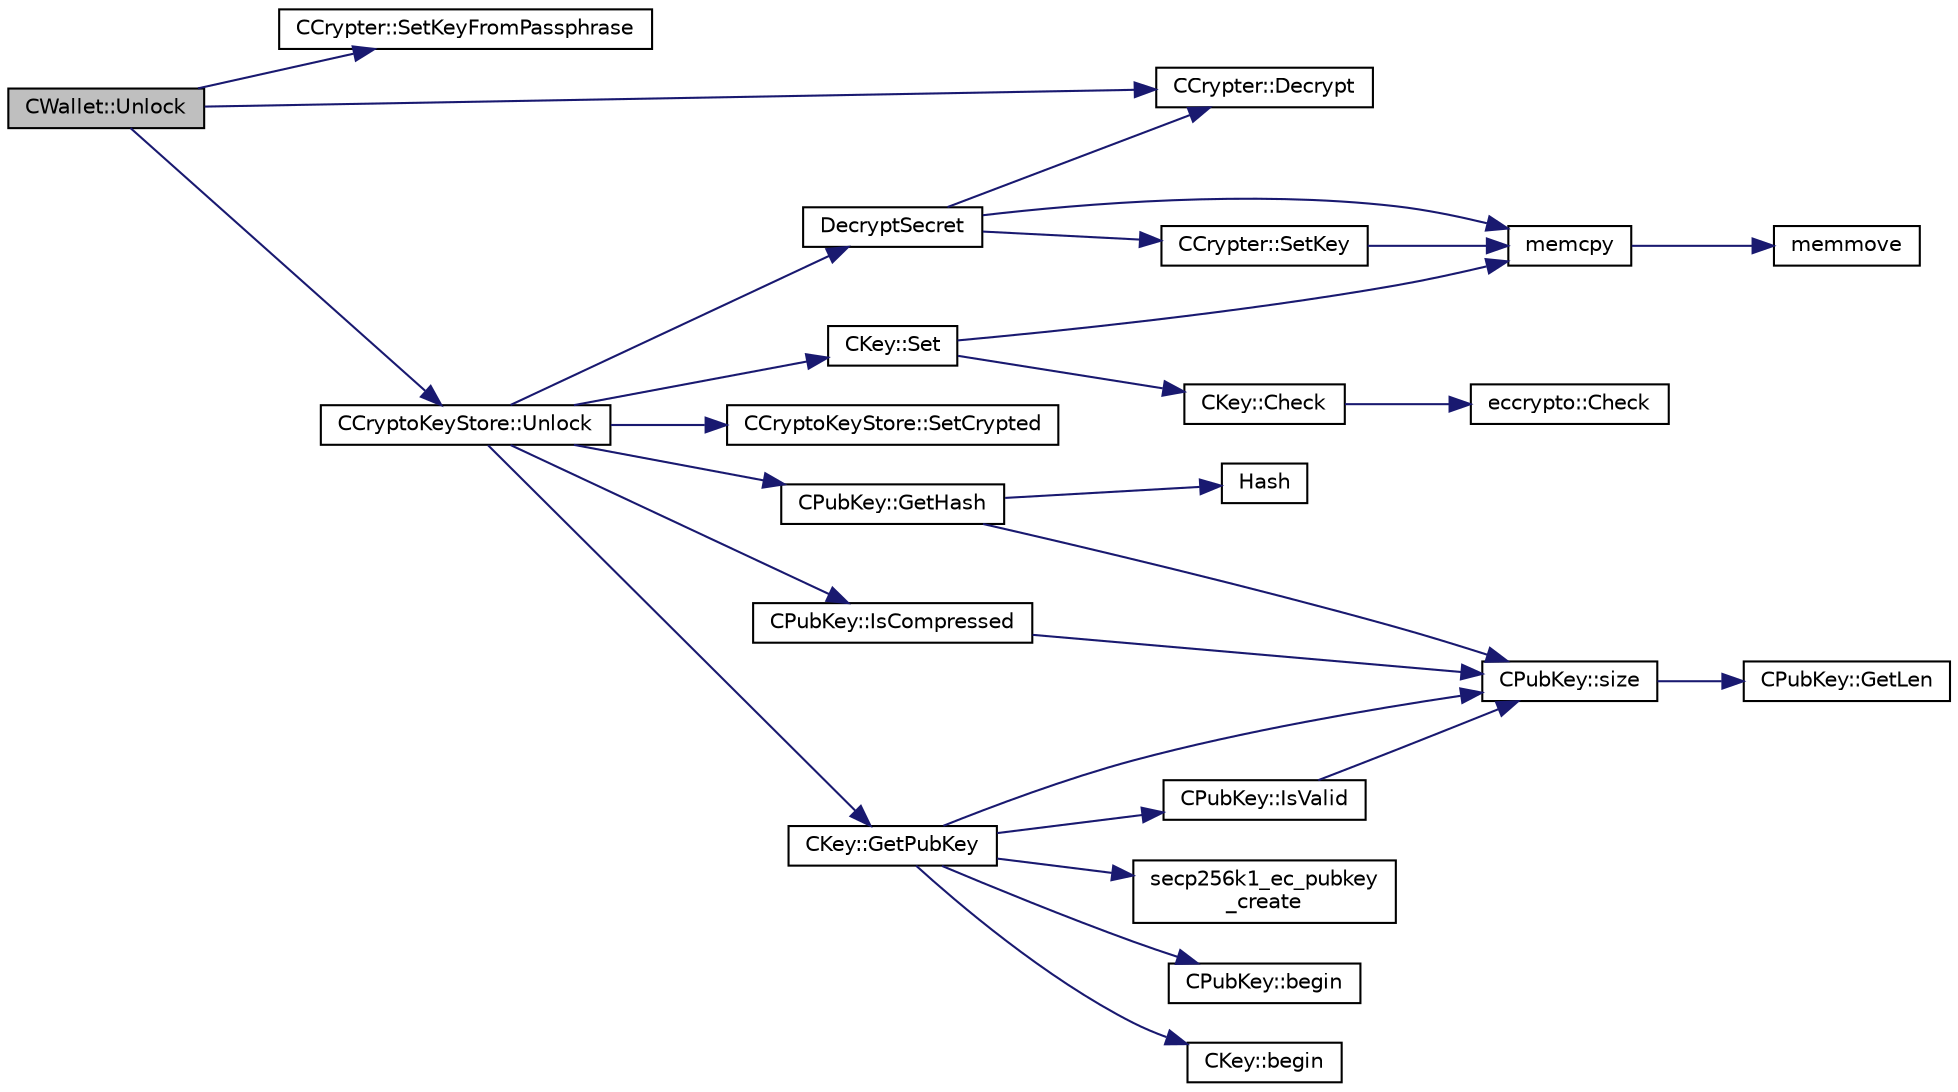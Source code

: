 digraph "CWallet::Unlock"
{
  edge [fontname="Helvetica",fontsize="10",labelfontname="Helvetica",labelfontsize="10"];
  node [fontname="Helvetica",fontsize="10",shape=record];
  rankdir="LR";
  Node954 [label="CWallet::Unlock",height=0.2,width=0.4,color="black", fillcolor="grey75", style="filled", fontcolor="black"];
  Node954 -> Node955 [color="midnightblue",fontsize="10",style="solid",fontname="Helvetica"];
  Node955 [label="CCrypter::SetKeyFromPassphrase",height=0.2,width=0.4,color="black", fillcolor="white", style="filled",URL="$class_c_crypter.html#a5368279e4a1549d3c1d15d8aa2179708"];
  Node954 -> Node956 [color="midnightblue",fontsize="10",style="solid",fontname="Helvetica"];
  Node956 [label="CCrypter::Decrypt",height=0.2,width=0.4,color="black", fillcolor="white", style="filled",URL="$class_c_crypter.html#a4dbabed4975d4435d22c76deac43df7f"];
  Node954 -> Node957 [color="midnightblue",fontsize="10",style="solid",fontname="Helvetica"];
  Node957 [label="CCryptoKeyStore::Unlock",height=0.2,width=0.4,color="black", fillcolor="white", style="filled",URL="$class_c_crypto_key_store.html#a81bd70e18aa75f566526620a74f9cd88"];
  Node957 -> Node958 [color="midnightblue",fontsize="10",style="solid",fontname="Helvetica"];
  Node958 [label="CCryptoKeyStore::SetCrypted",height=0.2,width=0.4,color="black", fillcolor="white", style="filled",URL="$class_c_crypto_key_store.html#af202f587051735be5a39344d9e333720"];
  Node957 -> Node959 [color="midnightblue",fontsize="10",style="solid",fontname="Helvetica"];
  Node959 [label="DecryptSecret",height=0.2,width=0.4,color="black", fillcolor="white", style="filled",URL="$crypter_8cpp.html#aded00aa7498a7485a00e77a20856b3e4"];
  Node959 -> Node960 [color="midnightblue",fontsize="10",style="solid",fontname="Helvetica"];
  Node960 [label="memcpy",height=0.2,width=0.4,color="black", fillcolor="white", style="filled",URL="$glibc__compat_8cpp.html#a0f46826ab0466591e136db24394923cf"];
  Node960 -> Node961 [color="midnightblue",fontsize="10",style="solid",fontname="Helvetica"];
  Node961 [label="memmove",height=0.2,width=0.4,color="black", fillcolor="white", style="filled",URL="$glibc__compat_8cpp.html#a9778d49e9029dd75bc53ecbbf9f5e9a1"];
  Node959 -> Node962 [color="midnightblue",fontsize="10",style="solid",fontname="Helvetica"];
  Node962 [label="CCrypter::SetKey",height=0.2,width=0.4,color="black", fillcolor="white", style="filled",URL="$class_c_crypter.html#a0d948dd4796e2420e1dd9c1ddbf7974e"];
  Node962 -> Node960 [color="midnightblue",fontsize="10",style="solid",fontname="Helvetica"];
  Node959 -> Node956 [color="midnightblue",fontsize="10",style="solid",fontname="Helvetica"];
  Node957 -> Node963 [color="midnightblue",fontsize="10",style="solid",fontname="Helvetica"];
  Node963 [label="CPubKey::GetHash",height=0.2,width=0.4,color="black", fillcolor="white", style="filled",URL="$class_c_pub_key.html#ab1aaa3f6085a3e9bc034d3e1269d870d",tooltip="Get the 256-bit hash of this public key. "];
  Node963 -> Node964 [color="midnightblue",fontsize="10",style="solid",fontname="Helvetica"];
  Node964 [label="Hash",height=0.2,width=0.4,color="black", fillcolor="white", style="filled",URL="$hash_8h.html#a12c5e981d7f5f2850027fd5e932eff61",tooltip="Compute the 256-bit hash of a std::string. "];
  Node963 -> Node965 [color="midnightblue",fontsize="10",style="solid",fontname="Helvetica"];
  Node965 [label="CPubKey::size",height=0.2,width=0.4,color="black", fillcolor="white", style="filled",URL="$class_c_pub_key.html#a6bb28fcf0a5f799c69f5b7269363b309",tooltip="Simple read-only vector-like interface to the pubkey data. "];
  Node965 -> Node966 [color="midnightblue",fontsize="10",style="solid",fontname="Helvetica"];
  Node966 [label="CPubKey::GetLen",height=0.2,width=0.4,color="black", fillcolor="white", style="filled",URL="$class_c_pub_key.html#a7dc71b3f037c84268dc22de97d7b65fb",tooltip="Compute the length of a pubkey with a given first byte. "];
  Node957 -> Node967 [color="midnightblue",fontsize="10",style="solid",fontname="Helvetica"];
  Node967 [label="CKey::Set",height=0.2,width=0.4,color="black", fillcolor="white", style="filled",URL="$class_c_key.html#aaa13d5f08456bba094210c5eeabf64c8",tooltip="Initialize using begin and end iterators to byte data. "];
  Node967 -> Node968 [color="midnightblue",fontsize="10",style="solid",fontname="Helvetica"];
  Node968 [label="CKey::Check",height=0.2,width=0.4,color="black", fillcolor="white", style="filled",URL="$class_c_key.html#acec869bc75fa8f4d619ab025d367a97c",tooltip="Check whether the 32-byte array pointed to be vch is valid keydata. "];
  Node968 -> Node969 [color="midnightblue",fontsize="10",style="solid",fontname="Helvetica"];
  Node969 [label="eccrypto::Check",height=0.2,width=0.4,color="black", fillcolor="white", style="filled",URL="$namespaceeccrypto.html#a231bdcb32521375b68fbdaf0d952cfd0"];
  Node967 -> Node960 [color="midnightblue",fontsize="10",style="solid",fontname="Helvetica"];
  Node957 -> Node970 [color="midnightblue",fontsize="10",style="solid",fontname="Helvetica"];
  Node970 [label="CPubKey::IsCompressed",height=0.2,width=0.4,color="black", fillcolor="white", style="filled",URL="$class_c_pub_key.html#a25f8b70340ad20ddab0f80ec4cee9396",tooltip="Check whether this is a compressed public key. "];
  Node970 -> Node965 [color="midnightblue",fontsize="10",style="solid",fontname="Helvetica"];
  Node957 -> Node971 [color="midnightblue",fontsize="10",style="solid",fontname="Helvetica"];
  Node971 [label="CKey::GetPubKey",height=0.2,width=0.4,color="black", fillcolor="white", style="filled",URL="$class_c_key.html#aa1085c59603a62db6ec776300f250337",tooltip="Compute the public key from a private key. "];
  Node971 -> Node972 [color="midnightblue",fontsize="10",style="solid",fontname="Helvetica"];
  Node972 [label="secp256k1_ec_pubkey\l_create",height=0.2,width=0.4,color="black", fillcolor="white", style="filled",URL="$secp256k1_8h.html#a22e1ef593e0d06d40b4f233e91447aa3",tooltip="Compute the public key for a secret key. "];
  Node971 -> Node973 [color="midnightblue",fontsize="10",style="solid",fontname="Helvetica"];
  Node973 [label="CPubKey::begin",height=0.2,width=0.4,color="black", fillcolor="white", style="filled",URL="$class_c_pub_key.html#a859ab9909d68092d6d4fc739237ab358"];
  Node971 -> Node974 [color="midnightblue",fontsize="10",style="solid",fontname="Helvetica"];
  Node974 [label="CKey::begin",height=0.2,width=0.4,color="black", fillcolor="white", style="filled",URL="$class_c_key.html#ab8dee0ad9d933304a22284ee40040847"];
  Node971 -> Node965 [color="midnightblue",fontsize="10",style="solid",fontname="Helvetica"];
  Node971 -> Node975 [color="midnightblue",fontsize="10",style="solid",fontname="Helvetica"];
  Node975 [label="CPubKey::IsValid",height=0.2,width=0.4,color="black", fillcolor="white", style="filled",URL="$class_c_pub_key.html#a4fa94293cf8577fd039b9a133f6c7f30"];
  Node975 -> Node965 [color="midnightblue",fontsize="10",style="solid",fontname="Helvetica"];
}
